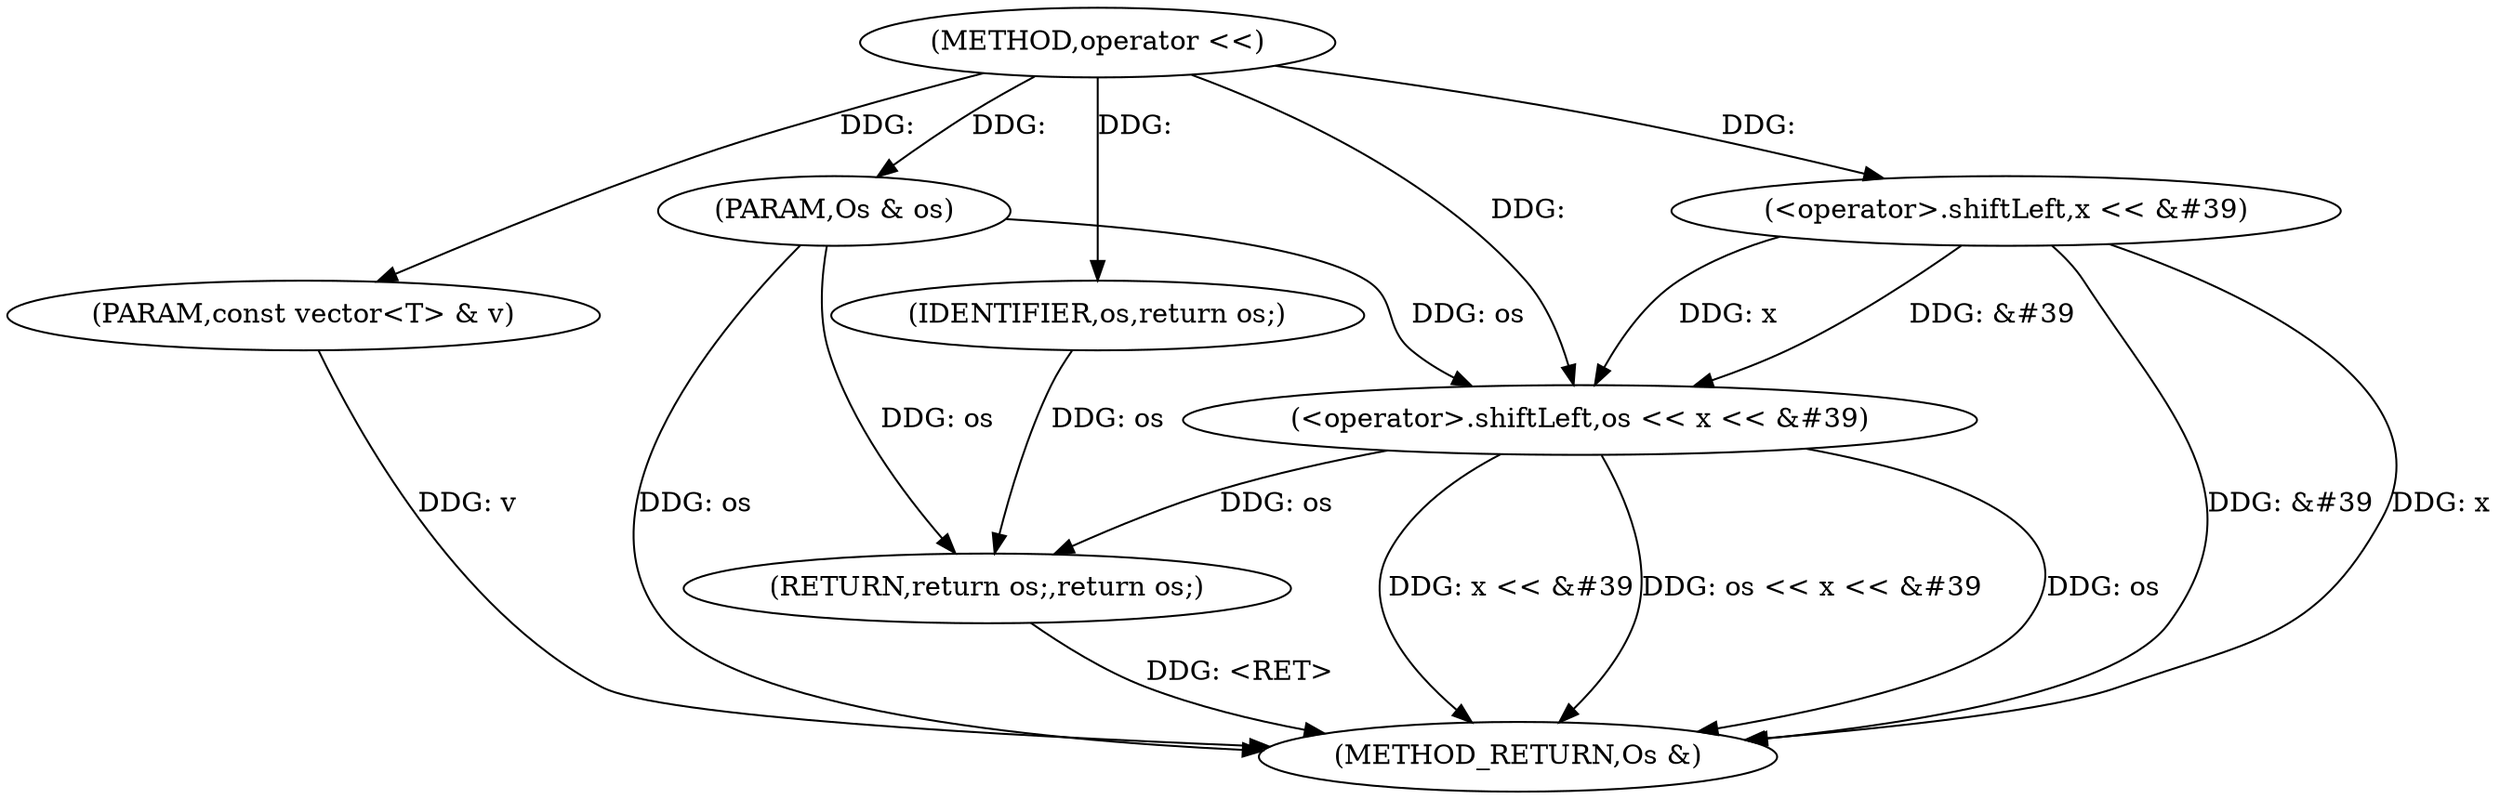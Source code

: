 digraph "operator <<" {  
"1000127" [label = "(METHOD,operator <<)" ]
"1000142" [label = "(METHOD_RETURN,Os &)" ]
"1000128" [label = "(PARAM,Os & os)" ]
"1000129" [label = "(PARAM,const vector<T> & v)" ]
"1000132" [label = "(<operator>.shiftLeft,os << x << &#39)" ]
"1000140" [label = "(RETURN,return os;,return os;)" ]
"1000141" [label = "(IDENTIFIER,os,return os;)" ]
"1000134" [label = "(<operator>.shiftLeft,x << &#39)" ]
  "1000128" -> "1000142"  [ label = "DDG: os"] 
  "1000129" -> "1000142"  [ label = "DDG: v"] 
  "1000132" -> "1000142"  [ label = "DDG: os"] 
  "1000134" -> "1000142"  [ label = "DDG: &#39"] 
  "1000132" -> "1000142"  [ label = "DDG: x << &#39"] 
  "1000132" -> "1000142"  [ label = "DDG: os << x << &#39"] 
  "1000140" -> "1000142"  [ label = "DDG: <RET>"] 
  "1000134" -> "1000142"  [ label = "DDG: x"] 
  "1000127" -> "1000128"  [ label = "DDG: "] 
  "1000127" -> "1000129"  [ label = "DDG: "] 
  "1000141" -> "1000140"  [ label = "DDG: os"] 
  "1000132" -> "1000140"  [ label = "DDG: os"] 
  "1000128" -> "1000140"  [ label = "DDG: os"] 
  "1000128" -> "1000132"  [ label = "DDG: os"] 
  "1000127" -> "1000132"  [ label = "DDG: "] 
  "1000134" -> "1000132"  [ label = "DDG: &#39"] 
  "1000134" -> "1000132"  [ label = "DDG: x"] 
  "1000127" -> "1000141"  [ label = "DDG: "] 
  "1000127" -> "1000134"  [ label = "DDG: "] 
}
